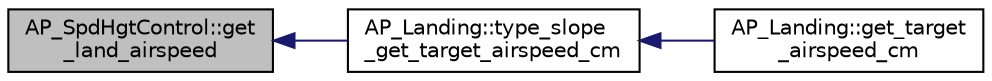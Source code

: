 digraph "AP_SpdHgtControl::get_land_airspeed"
{
 // INTERACTIVE_SVG=YES
  edge [fontname="Helvetica",fontsize="10",labelfontname="Helvetica",labelfontsize="10"];
  node [fontname="Helvetica",fontsize="10",shape=record];
  rankdir="LR";
  Node1 [label="AP_SpdHgtControl::get\l_land_airspeed",height=0.2,width=0.4,color="black", fillcolor="grey75", style="filled", fontcolor="black"];
  Node1 -> Node2 [dir="back",color="midnightblue",fontsize="10",style="solid",fontname="Helvetica"];
  Node2 [label="AP_Landing::type_slope\l_get_target_airspeed_cm",height=0.2,width=0.4,color="black", fillcolor="white", style="filled",URL="$classAP__Landing.html#a7daff6be77c2fc2412ef3a276f80e059"];
  Node2 -> Node3 [dir="back",color="midnightblue",fontsize="10",style="solid",fontname="Helvetica"];
  Node3 [label="AP_Landing::get_target\l_airspeed_cm",height=0.2,width=0.4,color="black", fillcolor="white", style="filled",URL="$classAP__Landing.html#a58a0f972e28c198e3c7feff512d8c896"];
}
